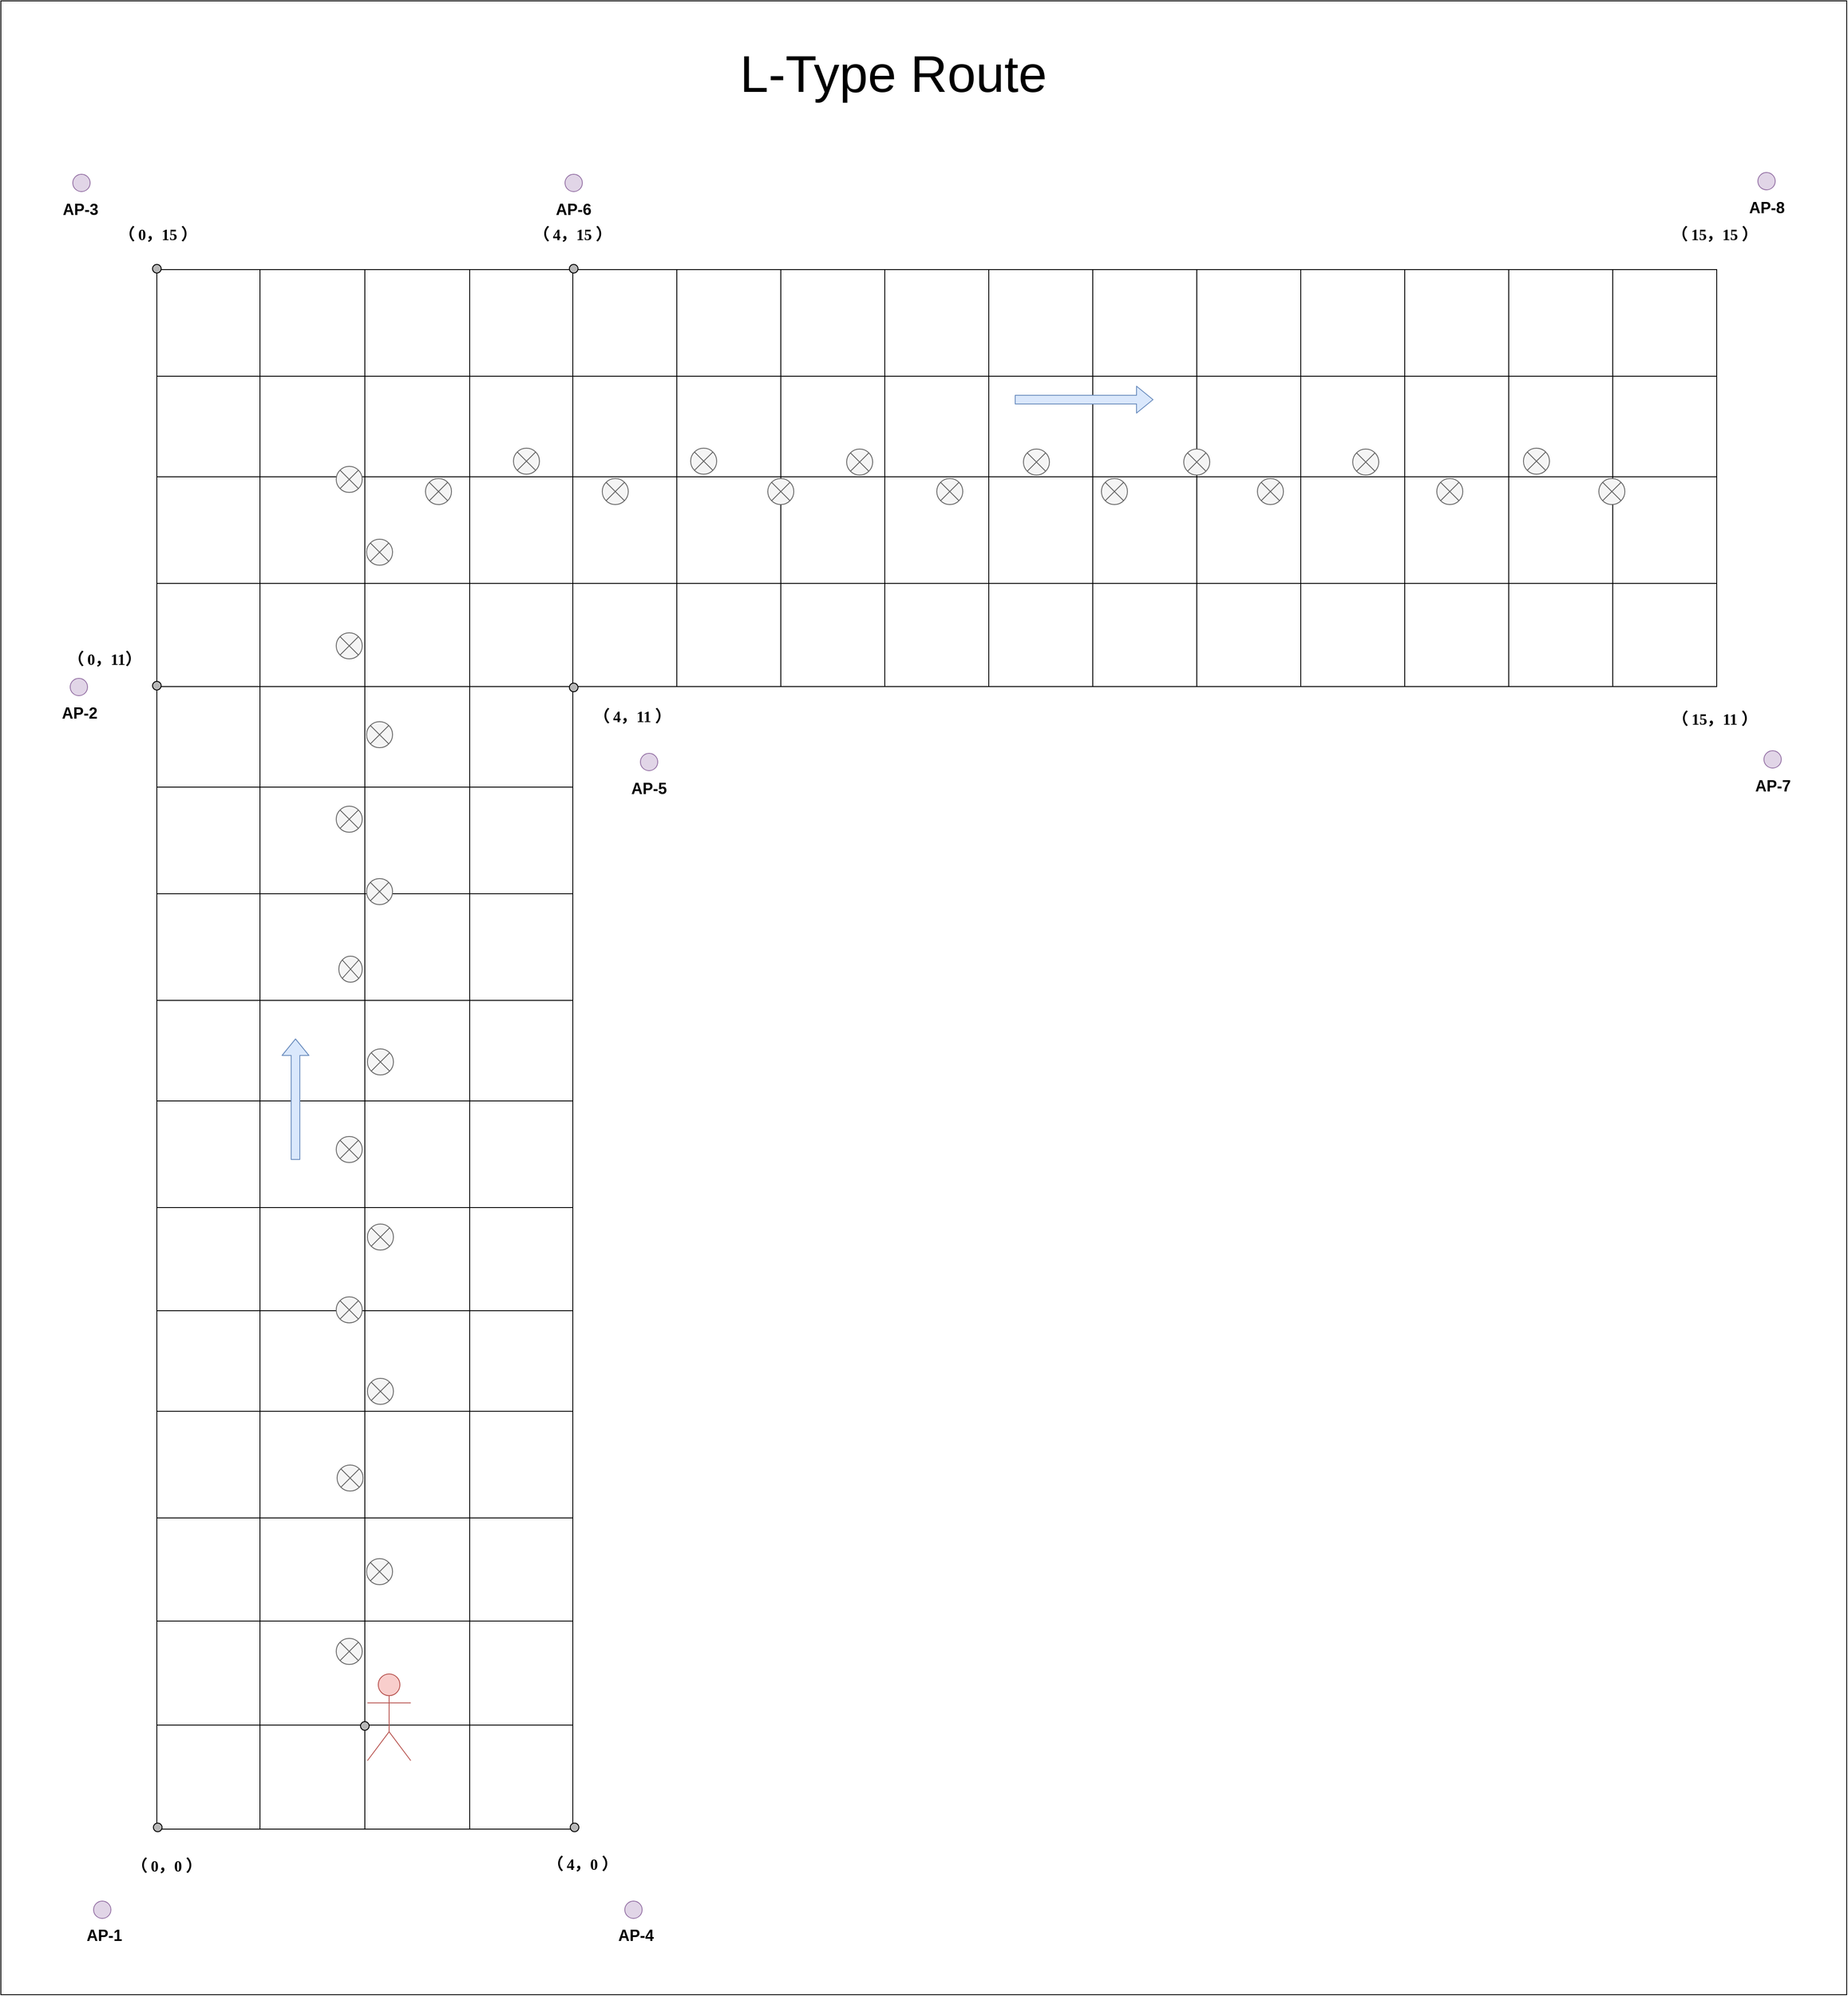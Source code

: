 <mxfile version="13.4.6" type="device"><diagram id="Hp_GtY8qvsEYlg08Lia1" name="第 1 页"><mxGraphModel dx="1102" dy="1835" grid="1" gridSize="10" guides="1" tooltips="1" connect="1" arrows="1" fold="1" page="1" pageScale="1" pageWidth="827" pageHeight="1169" math="0" shadow="0"><root><mxCell id="0"/><mxCell id="1" parent="0"/><mxCell id="eKA-dKnmOQrZxxmco6lQ-395" value="" style="rounded=0;whiteSpace=wrap;html=1;" parent="1" vertex="1"><mxGeometry x="700" y="-470" width="2130" height="2300" as="geometry"/></mxCell><mxCell id="eKA-dKnmOQrZxxmco6lQ-43" value="" style="ellipse;whiteSpace=wrap;html=1;aspect=fixed;fillColor=#e1d5e7;strokeColor=#9673a6;" parent="1" vertex="1"><mxGeometry x="780" y="311.5" width="20" height="20" as="geometry"/></mxCell><mxCell id="eKA-dKnmOQrZxxmco6lQ-44" value="" style="ellipse;whiteSpace=wrap;html=1;aspect=fixed;fillColor=#e1d5e7;strokeColor=#9673a6;" parent="1" vertex="1"><mxGeometry x="1420" y="1722" width="20" height="20" as="geometry"/></mxCell><mxCell id="eKA-dKnmOQrZxxmco6lQ-45" value="" style="ellipse;whiteSpace=wrap;html=1;aspect=fixed;fillColor=#e1d5e7;strokeColor=#9673a6;" parent="1" vertex="1"><mxGeometry x="807" y="1722" width="20" height="20" as="geometry"/></mxCell><mxCell id="eKA-dKnmOQrZxxmco6lQ-46" value="&lt;font style=&quot;font-size: 18px&quot;&gt;&lt;b&gt;AP-1&lt;/b&gt;&lt;/font&gt;" style="text;html=1;strokeColor=none;fillColor=none;align=center;verticalAlign=middle;whiteSpace=wrap;rounded=0;" parent="1" vertex="1"><mxGeometry x="783" y="1752" width="73" height="20" as="geometry"/></mxCell><mxCell id="eKA-dKnmOQrZxxmco6lQ-47" value="&lt;font style=&quot;font-size: 18px&quot;&gt;&lt;b&gt;AP-4&lt;/b&gt;&lt;/font&gt;" style="text;html=1;strokeColor=none;fillColor=none;align=center;verticalAlign=middle;whiteSpace=wrap;rounded=0;" parent="1" vertex="1"><mxGeometry x="1403" y="1752" width="60" height="20" as="geometry"/></mxCell><mxCell id="eKA-dKnmOQrZxxmco6lQ-48" value="&lt;font style=&quot;font-size: 18px&quot;&gt;&lt;b&gt;AP-2&lt;/b&gt;&lt;/font&gt;" style="text;html=1;strokeColor=none;fillColor=none;align=center;verticalAlign=middle;whiteSpace=wrap;rounded=0;" parent="1" vertex="1"><mxGeometry x="766" y="341.5" width="50" height="20" as="geometry"/></mxCell><mxCell id="eKA-dKnmOQrZxxmco6lQ-89" value="&lt;span style=&quot;font-size: 18px&quot;&gt;&lt;b&gt;（ 0，15 ）&lt;/b&gt;&lt;/span&gt;" style="text;html=1;strokeColor=none;fillColor=none;align=center;verticalAlign=middle;whiteSpace=wrap;rounded=0;fontFamily=Comic Sans MS;" parent="1" vertex="1"><mxGeometry x="827" y="-210" width="108" height="20" as="geometry"/></mxCell><mxCell id="eKA-dKnmOQrZxxmco6lQ-91" value="&lt;span style=&quot;font-size: 18px&quot;&gt;&lt;b&gt;（ 0，0 ）&lt;/b&gt;&lt;/span&gt;" style="text;html=1;strokeColor=none;fillColor=none;align=center;verticalAlign=middle;whiteSpace=wrap;rounded=0;fontFamily=Comic Sans MS;" parent="1" vertex="1"><mxGeometry x="837" y="1672" width="108" height="20" as="geometry"/></mxCell><mxCell id="eKA-dKnmOQrZxxmco6lQ-92" value="&lt;span style=&quot;font-size: 18px&quot;&gt;&lt;b&gt;（ 4，0 ）&lt;/b&gt;&lt;/span&gt;" style="text;html=1;strokeColor=none;fillColor=none;align=center;verticalAlign=middle;whiteSpace=wrap;rounded=0;fontFamily=Comic Sans MS;" parent="1" vertex="1"><mxGeometry x="1317" y="1670" width="108" height="20" as="geometry"/></mxCell><mxCell id="eKA-dKnmOQrZxxmco6lQ-93" value="&lt;font style=&quot;font-size: 59px&quot;&gt;L-Type Route&lt;/font&gt;" style="text;html=1;strokeColor=none;fillColor=none;align=center;verticalAlign=middle;whiteSpace=wrap;rounded=0;" parent="1" vertex="1"><mxGeometry x="1450" y="-450" width="560" height="130" as="geometry"/></mxCell><mxCell id="eKA-dKnmOQrZxxmco6lQ-135" value="" style="shape=table;html=1;whiteSpace=wrap;startSize=0;container=1;collapsible=0;childLayout=tableLayout;" parent="1" vertex="1"><mxGeometry x="880" y="-160" width="480" height="1799" as="geometry"/></mxCell><mxCell id="eKA-dKnmOQrZxxmco6lQ-136" value="" style="shape=partialRectangle;html=1;whiteSpace=wrap;collapsible=0;dropTarget=0;pointerEvents=0;fillColor=none;top=0;left=0;bottom=0;right=0;points=[[0,0.5],[1,0.5]];portConstraint=eastwest;" parent="eKA-dKnmOQrZxxmco6lQ-135" vertex="1"><mxGeometry width="480" height="123" as="geometry"/></mxCell><mxCell id="eKA-dKnmOQrZxxmco6lQ-137" value="" style="shape=partialRectangle;html=1;whiteSpace=wrap;connectable=0;overflow=hidden;fillColor=none;top=0;left=0;bottom=0;right=0;" parent="eKA-dKnmOQrZxxmco6lQ-136" vertex="1"><mxGeometry width="119" height="123" as="geometry"/></mxCell><mxCell id="eKA-dKnmOQrZxxmco6lQ-138" value="" style="shape=partialRectangle;html=1;whiteSpace=wrap;connectable=0;overflow=hidden;fillColor=none;top=0;left=0;bottom=0;right=0;" parent="eKA-dKnmOQrZxxmco6lQ-136" vertex="1"><mxGeometry x="119" width="121" height="123" as="geometry"/></mxCell><mxCell id="eKA-dKnmOQrZxxmco6lQ-139" value="" style="shape=partialRectangle;html=1;whiteSpace=wrap;connectable=0;overflow=hidden;fillColor=none;top=0;left=0;bottom=0;right=0;" parent="eKA-dKnmOQrZxxmco6lQ-136" vertex="1"><mxGeometry x="240" width="121" height="123" as="geometry"/></mxCell><mxCell id="eKA-dKnmOQrZxxmco6lQ-140" value="" style="shape=partialRectangle;html=1;whiteSpace=wrap;connectable=0;overflow=hidden;fillColor=none;top=0;left=0;bottom=0;right=0;" parent="eKA-dKnmOQrZxxmco6lQ-136" vertex="1"><mxGeometry x="361" width="119" height="123" as="geometry"/></mxCell><mxCell id="eKA-dKnmOQrZxxmco6lQ-141" value="" style="shape=partialRectangle;html=1;whiteSpace=wrap;collapsible=0;dropTarget=0;pointerEvents=0;fillColor=none;top=0;left=0;bottom=0;right=0;points=[[0,0.5],[1,0.5]];portConstraint=eastwest;" parent="eKA-dKnmOQrZxxmco6lQ-135" vertex="1"><mxGeometry y="123" width="480" height="116" as="geometry"/></mxCell><mxCell id="eKA-dKnmOQrZxxmco6lQ-142" value="" style="shape=partialRectangle;html=1;whiteSpace=wrap;connectable=0;overflow=hidden;fillColor=none;top=0;left=0;bottom=0;right=0;" parent="eKA-dKnmOQrZxxmco6lQ-141" vertex="1"><mxGeometry width="119" height="116" as="geometry"/></mxCell><mxCell id="eKA-dKnmOQrZxxmco6lQ-143" value="" style="shape=partialRectangle;html=1;whiteSpace=wrap;connectable=0;overflow=hidden;fillColor=none;top=0;left=0;bottom=0;right=0;" parent="eKA-dKnmOQrZxxmco6lQ-141" vertex="1"><mxGeometry x="119" width="121" height="116" as="geometry"/></mxCell><mxCell id="eKA-dKnmOQrZxxmco6lQ-144" value="" style="shape=partialRectangle;html=1;whiteSpace=wrap;connectable=0;overflow=hidden;fillColor=none;top=0;left=0;bottom=0;right=0;" parent="eKA-dKnmOQrZxxmco6lQ-141" vertex="1"><mxGeometry x="240" width="121" height="116" as="geometry"/></mxCell><mxCell id="eKA-dKnmOQrZxxmco6lQ-145" value="" style="shape=partialRectangle;html=1;whiteSpace=wrap;connectable=0;overflow=hidden;fillColor=none;top=0;left=0;bottom=0;right=0;" parent="eKA-dKnmOQrZxxmco6lQ-141" vertex="1"><mxGeometry x="361" width="119" height="116" as="geometry"/></mxCell><mxCell id="eKA-dKnmOQrZxxmco6lQ-146" value="" style="shape=partialRectangle;html=1;whiteSpace=wrap;collapsible=0;dropTarget=0;pointerEvents=0;fillColor=none;top=0;left=0;bottom=0;right=0;points=[[0,0.5],[1,0.5]];portConstraint=eastwest;" parent="eKA-dKnmOQrZxxmco6lQ-135" vertex="1"><mxGeometry y="239" width="480" height="123" as="geometry"/></mxCell><mxCell id="eKA-dKnmOQrZxxmco6lQ-147" value="" style="shape=partialRectangle;html=1;whiteSpace=wrap;connectable=0;overflow=hidden;fillColor=none;top=0;left=0;bottom=0;right=0;" parent="eKA-dKnmOQrZxxmco6lQ-146" vertex="1"><mxGeometry width="119" height="123" as="geometry"/></mxCell><mxCell id="eKA-dKnmOQrZxxmco6lQ-148" value="" style="shape=partialRectangle;html=1;whiteSpace=wrap;connectable=0;overflow=hidden;fillColor=none;top=0;left=0;bottom=0;right=0;" parent="eKA-dKnmOQrZxxmco6lQ-146" vertex="1"><mxGeometry x="119" width="121" height="123" as="geometry"/></mxCell><mxCell id="eKA-dKnmOQrZxxmco6lQ-149" value="" style="shape=partialRectangle;html=1;whiteSpace=wrap;connectable=0;overflow=hidden;fillColor=none;top=0;left=0;bottom=0;right=0;" parent="eKA-dKnmOQrZxxmco6lQ-146" vertex="1"><mxGeometry x="240" width="121" height="123" as="geometry"/></mxCell><mxCell id="eKA-dKnmOQrZxxmco6lQ-150" value="" style="shape=partialRectangle;html=1;whiteSpace=wrap;connectable=0;overflow=hidden;fillColor=none;top=0;left=0;bottom=0;right=0;" parent="eKA-dKnmOQrZxxmco6lQ-146" vertex="1"><mxGeometry x="361" width="119" height="123" as="geometry"/></mxCell><mxCell id="eKA-dKnmOQrZxxmco6lQ-151" value="" style="shape=partialRectangle;html=1;whiteSpace=wrap;collapsible=0;dropTarget=0;pointerEvents=0;fillColor=none;top=0;left=0;bottom=0;right=0;points=[[0,0.5],[1,0.5]];portConstraint=eastwest;" parent="eKA-dKnmOQrZxxmco6lQ-135" vertex="1"><mxGeometry y="362" width="480" height="119" as="geometry"/></mxCell><mxCell id="eKA-dKnmOQrZxxmco6lQ-152" value="" style="shape=partialRectangle;html=1;whiteSpace=wrap;connectable=0;overflow=hidden;fillColor=none;top=0;left=0;bottom=0;right=0;" parent="eKA-dKnmOQrZxxmco6lQ-151" vertex="1"><mxGeometry width="119" height="119" as="geometry"/></mxCell><mxCell id="eKA-dKnmOQrZxxmco6lQ-153" value="" style="shape=partialRectangle;html=1;whiteSpace=wrap;connectable=0;overflow=hidden;fillColor=none;top=0;left=0;bottom=0;right=0;" parent="eKA-dKnmOQrZxxmco6lQ-151" vertex="1"><mxGeometry x="119" width="121" height="119" as="geometry"/></mxCell><mxCell id="eKA-dKnmOQrZxxmco6lQ-154" value="" style="shape=partialRectangle;html=1;whiteSpace=wrap;connectable=0;overflow=hidden;fillColor=none;top=0;left=0;bottom=0;right=0;" parent="eKA-dKnmOQrZxxmco6lQ-151" vertex="1"><mxGeometry x="240" width="121" height="119" as="geometry"/></mxCell><mxCell id="eKA-dKnmOQrZxxmco6lQ-155" value="" style="shape=partialRectangle;html=1;whiteSpace=wrap;connectable=0;overflow=hidden;fillColor=none;top=0;left=0;bottom=0;right=0;" parent="eKA-dKnmOQrZxxmco6lQ-151" vertex="1"><mxGeometry x="361" width="119" height="119" as="geometry"/></mxCell><mxCell id="eKA-dKnmOQrZxxmco6lQ-156" value="" style="shape=partialRectangle;html=1;whiteSpace=wrap;collapsible=0;dropTarget=0;pointerEvents=0;fillColor=none;top=0;left=0;bottom=0;right=0;points=[[0,0.5],[1,0.5]];portConstraint=eastwest;" parent="eKA-dKnmOQrZxxmco6lQ-135" vertex="1"><mxGeometry y="481" width="480" height="116" as="geometry"/></mxCell><mxCell id="eKA-dKnmOQrZxxmco6lQ-157" value="" style="shape=partialRectangle;html=1;whiteSpace=wrap;connectable=0;overflow=hidden;fillColor=none;top=0;left=0;bottom=0;right=0;" parent="eKA-dKnmOQrZxxmco6lQ-156" vertex="1"><mxGeometry width="119" height="116" as="geometry"/></mxCell><mxCell id="eKA-dKnmOQrZxxmco6lQ-158" value="" style="shape=partialRectangle;html=1;whiteSpace=wrap;connectable=0;overflow=hidden;fillColor=none;top=0;left=0;bottom=0;right=0;" parent="eKA-dKnmOQrZxxmco6lQ-156" vertex="1"><mxGeometry x="119" width="121" height="116" as="geometry"/></mxCell><mxCell id="eKA-dKnmOQrZxxmco6lQ-159" value="" style="shape=partialRectangle;html=1;whiteSpace=wrap;connectable=0;overflow=hidden;fillColor=none;top=0;left=0;bottom=0;right=0;" parent="eKA-dKnmOQrZxxmco6lQ-156" vertex="1"><mxGeometry x="240" width="121" height="116" as="geometry"/></mxCell><mxCell id="eKA-dKnmOQrZxxmco6lQ-160" value="" style="shape=partialRectangle;html=1;whiteSpace=wrap;connectable=0;overflow=hidden;fillColor=none;top=0;left=0;bottom=0;right=0;" parent="eKA-dKnmOQrZxxmco6lQ-156" vertex="1"><mxGeometry x="361" width="119" height="116" as="geometry"/></mxCell><mxCell id="eKA-dKnmOQrZxxmco6lQ-161" value="" style="shape=partialRectangle;html=1;whiteSpace=wrap;collapsible=0;dropTarget=0;pointerEvents=0;fillColor=none;top=0;left=0;bottom=0;right=0;points=[[0,0.5],[1,0.5]];portConstraint=eastwest;" parent="eKA-dKnmOQrZxxmco6lQ-135" vertex="1"><mxGeometry y="597" width="480" height="123" as="geometry"/></mxCell><mxCell id="eKA-dKnmOQrZxxmco6lQ-162" value="" style="shape=partialRectangle;html=1;whiteSpace=wrap;connectable=0;overflow=hidden;fillColor=none;top=0;left=0;bottom=0;right=0;" parent="eKA-dKnmOQrZxxmco6lQ-161" vertex="1"><mxGeometry width="119" height="123" as="geometry"/></mxCell><mxCell id="eKA-dKnmOQrZxxmco6lQ-163" value="" style="shape=partialRectangle;html=1;whiteSpace=wrap;connectable=0;overflow=hidden;fillColor=none;top=0;left=0;bottom=0;right=0;" parent="eKA-dKnmOQrZxxmco6lQ-161" vertex="1"><mxGeometry x="119" width="121" height="123" as="geometry"/></mxCell><mxCell id="eKA-dKnmOQrZxxmco6lQ-164" value="" style="shape=partialRectangle;html=1;whiteSpace=wrap;connectable=0;overflow=hidden;fillColor=none;top=0;left=0;bottom=0;right=0;" parent="eKA-dKnmOQrZxxmco6lQ-161" vertex="1"><mxGeometry x="240" width="121" height="123" as="geometry"/></mxCell><mxCell id="eKA-dKnmOQrZxxmco6lQ-165" value="" style="shape=partialRectangle;html=1;whiteSpace=wrap;connectable=0;overflow=hidden;fillColor=none;top=0;left=0;bottom=0;right=0;" parent="eKA-dKnmOQrZxxmco6lQ-161" vertex="1"><mxGeometry x="361" width="119" height="123" as="geometry"/></mxCell><mxCell id="eKA-dKnmOQrZxxmco6lQ-166" value="" style="shape=partialRectangle;html=1;whiteSpace=wrap;collapsible=0;dropTarget=0;pointerEvents=0;fillColor=none;top=0;left=0;bottom=0;right=0;points=[[0,0.5],[1,0.5]];portConstraint=eastwest;" parent="eKA-dKnmOQrZxxmco6lQ-135" vertex="1"><mxGeometry y="720" width="480" height="123" as="geometry"/></mxCell><mxCell id="eKA-dKnmOQrZxxmco6lQ-167" value="" style="shape=partialRectangle;html=1;whiteSpace=wrap;connectable=0;overflow=hidden;fillColor=none;top=0;left=0;bottom=0;right=0;" parent="eKA-dKnmOQrZxxmco6lQ-166" vertex="1"><mxGeometry width="119" height="123" as="geometry"/></mxCell><mxCell id="eKA-dKnmOQrZxxmco6lQ-168" value="" style="shape=partialRectangle;html=1;whiteSpace=wrap;connectable=0;overflow=hidden;fillColor=none;top=0;left=0;bottom=0;right=0;" parent="eKA-dKnmOQrZxxmco6lQ-166" vertex="1"><mxGeometry x="119" width="121" height="123" as="geometry"/></mxCell><mxCell id="eKA-dKnmOQrZxxmco6lQ-169" value="" style="shape=partialRectangle;html=1;whiteSpace=wrap;connectable=0;overflow=hidden;fillColor=none;top=0;left=0;bottom=0;right=0;" parent="eKA-dKnmOQrZxxmco6lQ-166" vertex="1"><mxGeometry x="240" width="121" height="123" as="geometry"/></mxCell><mxCell id="eKA-dKnmOQrZxxmco6lQ-170" value="" style="shape=partialRectangle;html=1;whiteSpace=wrap;connectable=0;overflow=hidden;fillColor=none;top=0;left=0;bottom=0;right=0;" parent="eKA-dKnmOQrZxxmco6lQ-166" vertex="1"><mxGeometry x="361" width="119" height="123" as="geometry"/></mxCell><mxCell id="eKA-dKnmOQrZxxmco6lQ-171" value="" style="shape=partialRectangle;html=1;whiteSpace=wrap;collapsible=0;dropTarget=0;pointerEvents=0;fillColor=none;top=0;left=0;bottom=0;right=0;points=[[0,0.5],[1,0.5]];portConstraint=eastwest;" parent="eKA-dKnmOQrZxxmco6lQ-135" vertex="1"><mxGeometry y="843" width="480" height="116" as="geometry"/></mxCell><mxCell id="eKA-dKnmOQrZxxmco6lQ-172" value="" style="shape=partialRectangle;html=1;whiteSpace=wrap;connectable=0;overflow=hidden;fillColor=none;top=0;left=0;bottom=0;right=0;" parent="eKA-dKnmOQrZxxmco6lQ-171" vertex="1"><mxGeometry width="119" height="116" as="geometry"/></mxCell><mxCell id="eKA-dKnmOQrZxxmco6lQ-173" value="" style="shape=partialRectangle;html=1;whiteSpace=wrap;connectable=0;overflow=hidden;fillColor=none;top=0;left=0;bottom=0;right=0;" parent="eKA-dKnmOQrZxxmco6lQ-171" vertex="1"><mxGeometry x="119" width="121" height="116" as="geometry"/></mxCell><mxCell id="eKA-dKnmOQrZxxmco6lQ-174" value="" style="shape=partialRectangle;html=1;whiteSpace=wrap;connectable=0;overflow=hidden;fillColor=none;top=0;left=0;bottom=0;right=0;" parent="eKA-dKnmOQrZxxmco6lQ-171" vertex="1"><mxGeometry x="240" width="121" height="116" as="geometry"/></mxCell><mxCell id="eKA-dKnmOQrZxxmco6lQ-175" value="" style="shape=partialRectangle;html=1;whiteSpace=wrap;connectable=0;overflow=hidden;fillColor=none;top=0;left=0;bottom=0;right=0;" parent="eKA-dKnmOQrZxxmco6lQ-171" vertex="1"><mxGeometry x="361" width="119" height="116" as="geometry"/></mxCell><mxCell id="eKA-dKnmOQrZxxmco6lQ-176" value="" style="shape=partialRectangle;html=1;whiteSpace=wrap;collapsible=0;dropTarget=0;pointerEvents=0;fillColor=none;top=0;left=0;bottom=0;right=0;points=[[0,0.5],[1,0.5]];portConstraint=eastwest;" parent="eKA-dKnmOQrZxxmco6lQ-135" vertex="1"><mxGeometry y="959" width="480" height="123" as="geometry"/></mxCell><mxCell id="eKA-dKnmOQrZxxmco6lQ-177" value="" style="shape=partialRectangle;html=1;whiteSpace=wrap;connectable=0;overflow=hidden;fillColor=none;top=0;left=0;bottom=0;right=0;" parent="eKA-dKnmOQrZxxmco6lQ-176" vertex="1"><mxGeometry width="119" height="123" as="geometry"/></mxCell><mxCell id="eKA-dKnmOQrZxxmco6lQ-178" value="" style="shape=partialRectangle;html=1;whiteSpace=wrap;connectable=0;overflow=hidden;fillColor=none;top=0;left=0;bottom=0;right=0;" parent="eKA-dKnmOQrZxxmco6lQ-176" vertex="1"><mxGeometry x="119" width="121" height="123" as="geometry"/></mxCell><mxCell id="eKA-dKnmOQrZxxmco6lQ-179" value="" style="shape=partialRectangle;html=1;whiteSpace=wrap;connectable=0;overflow=hidden;fillColor=none;top=0;left=0;bottom=0;right=0;" parent="eKA-dKnmOQrZxxmco6lQ-176" vertex="1"><mxGeometry x="240" width="121" height="123" as="geometry"/></mxCell><mxCell id="eKA-dKnmOQrZxxmco6lQ-180" value="" style="shape=partialRectangle;html=1;whiteSpace=wrap;connectable=0;overflow=hidden;fillColor=none;top=0;left=0;bottom=0;right=0;" parent="eKA-dKnmOQrZxxmco6lQ-176" vertex="1"><mxGeometry x="361" width="119" height="123" as="geometry"/></mxCell><mxCell id="eKA-dKnmOQrZxxmco6lQ-181" value="" style="shape=partialRectangle;html=1;whiteSpace=wrap;collapsible=0;dropTarget=0;pointerEvents=0;fillColor=none;top=0;left=0;bottom=0;right=0;points=[[0,0.5],[1,0.5]];portConstraint=eastwest;" parent="eKA-dKnmOQrZxxmco6lQ-135" vertex="1"><mxGeometry y="1082" width="480" height="119" as="geometry"/></mxCell><mxCell id="eKA-dKnmOQrZxxmco6lQ-182" value="" style="shape=partialRectangle;html=1;whiteSpace=wrap;connectable=0;overflow=hidden;fillColor=none;top=0;left=0;bottom=0;right=0;" parent="eKA-dKnmOQrZxxmco6lQ-181" vertex="1"><mxGeometry width="119" height="119" as="geometry"/></mxCell><mxCell id="eKA-dKnmOQrZxxmco6lQ-183" value="" style="shape=partialRectangle;html=1;whiteSpace=wrap;connectable=0;overflow=hidden;fillColor=none;top=0;left=0;bottom=0;right=0;" parent="eKA-dKnmOQrZxxmco6lQ-181" vertex="1"><mxGeometry x="119" width="121" height="119" as="geometry"/></mxCell><mxCell id="eKA-dKnmOQrZxxmco6lQ-184" value="" style="shape=partialRectangle;html=1;whiteSpace=wrap;connectable=0;overflow=hidden;fillColor=none;top=0;left=0;bottom=0;right=0;" parent="eKA-dKnmOQrZxxmco6lQ-181" vertex="1"><mxGeometry x="240" width="121" height="119" as="geometry"/></mxCell><mxCell id="eKA-dKnmOQrZxxmco6lQ-185" value="" style="shape=partialRectangle;html=1;whiteSpace=wrap;connectable=0;overflow=hidden;fillColor=none;top=0;left=0;bottom=0;right=0;" parent="eKA-dKnmOQrZxxmco6lQ-181" vertex="1"><mxGeometry x="361" width="119" height="119" as="geometry"/></mxCell><mxCell id="eKA-dKnmOQrZxxmco6lQ-186" value="" style="shape=partialRectangle;html=1;whiteSpace=wrap;collapsible=0;dropTarget=0;pointerEvents=0;fillColor=none;top=0;left=0;bottom=0;right=0;points=[[0,0.5],[1,0.5]];portConstraint=eastwest;" parent="eKA-dKnmOQrZxxmco6lQ-135" vertex="1"><mxGeometry y="1201" width="480" height="116" as="geometry"/></mxCell><mxCell id="eKA-dKnmOQrZxxmco6lQ-187" value="" style="shape=partialRectangle;html=1;whiteSpace=wrap;connectable=0;overflow=hidden;fillColor=none;top=0;left=0;bottom=0;right=0;" parent="eKA-dKnmOQrZxxmco6lQ-186" vertex="1"><mxGeometry width="119" height="116" as="geometry"/></mxCell><mxCell id="eKA-dKnmOQrZxxmco6lQ-188" value="" style="shape=partialRectangle;html=1;whiteSpace=wrap;connectable=0;overflow=hidden;fillColor=none;top=0;left=0;bottom=0;right=0;" parent="eKA-dKnmOQrZxxmco6lQ-186" vertex="1"><mxGeometry x="119" width="121" height="116" as="geometry"/></mxCell><mxCell id="eKA-dKnmOQrZxxmco6lQ-189" value="" style="shape=partialRectangle;html=1;whiteSpace=wrap;connectable=0;overflow=hidden;fillColor=none;top=0;left=0;bottom=0;right=0;" parent="eKA-dKnmOQrZxxmco6lQ-186" vertex="1"><mxGeometry x="240" width="121" height="116" as="geometry"/></mxCell><mxCell id="eKA-dKnmOQrZxxmco6lQ-190" value="" style="shape=partialRectangle;html=1;whiteSpace=wrap;connectable=0;overflow=hidden;fillColor=none;top=0;left=0;bottom=0;right=0;" parent="eKA-dKnmOQrZxxmco6lQ-186" vertex="1"><mxGeometry x="361" width="119" height="116" as="geometry"/></mxCell><mxCell id="eKA-dKnmOQrZxxmco6lQ-191" value="" style="shape=partialRectangle;html=1;whiteSpace=wrap;collapsible=0;dropTarget=0;pointerEvents=0;fillColor=none;top=0;left=0;bottom=0;right=0;points=[[0,0.5],[1,0.5]];portConstraint=eastwest;" parent="eKA-dKnmOQrZxxmco6lQ-135" vertex="1"><mxGeometry y="1317" width="480" height="123" as="geometry"/></mxCell><mxCell id="eKA-dKnmOQrZxxmco6lQ-192" value="" style="shape=partialRectangle;html=1;whiteSpace=wrap;connectable=0;overflow=hidden;fillColor=none;top=0;left=0;bottom=0;right=0;" parent="eKA-dKnmOQrZxxmco6lQ-191" vertex="1"><mxGeometry width="119" height="123" as="geometry"/></mxCell><mxCell id="eKA-dKnmOQrZxxmco6lQ-193" value="" style="shape=partialRectangle;html=1;whiteSpace=wrap;connectable=0;overflow=hidden;fillColor=none;top=0;left=0;bottom=0;right=0;" parent="eKA-dKnmOQrZxxmco6lQ-191" vertex="1"><mxGeometry x="119" width="121" height="123" as="geometry"/></mxCell><mxCell id="eKA-dKnmOQrZxxmco6lQ-194" value="" style="shape=partialRectangle;html=1;whiteSpace=wrap;connectable=0;overflow=hidden;fillColor=none;top=0;left=0;bottom=0;right=0;" parent="eKA-dKnmOQrZxxmco6lQ-191" vertex="1"><mxGeometry x="240" width="121" height="123" as="geometry"/></mxCell><mxCell id="eKA-dKnmOQrZxxmco6lQ-195" value="" style="shape=partialRectangle;html=1;whiteSpace=wrap;connectable=0;overflow=hidden;fillColor=none;top=0;left=0;bottom=0;right=0;" parent="eKA-dKnmOQrZxxmco6lQ-191" vertex="1"><mxGeometry x="361" width="119" height="123" as="geometry"/></mxCell><mxCell id="eKA-dKnmOQrZxxmco6lQ-273" value="" style="shape=partialRectangle;html=1;whiteSpace=wrap;collapsible=0;dropTarget=0;pointerEvents=0;fillColor=none;top=0;left=0;bottom=0;right=0;points=[[0,0.5],[1,0.5]];portConstraint=eastwest;" parent="eKA-dKnmOQrZxxmco6lQ-135" vertex="1"><mxGeometry y="1440" width="480" height="119" as="geometry"/></mxCell><mxCell id="eKA-dKnmOQrZxxmco6lQ-274" value="" style="shape=partialRectangle;html=1;whiteSpace=wrap;connectable=0;overflow=hidden;fillColor=none;top=0;left=0;bottom=0;right=0;" parent="eKA-dKnmOQrZxxmco6lQ-273" vertex="1"><mxGeometry width="119" height="119" as="geometry"/></mxCell><mxCell id="eKA-dKnmOQrZxxmco6lQ-275" value="" style="shape=partialRectangle;html=1;whiteSpace=wrap;connectable=0;overflow=hidden;fillColor=none;top=0;left=0;bottom=0;right=0;" parent="eKA-dKnmOQrZxxmco6lQ-273" vertex="1"><mxGeometry x="119" width="121" height="119" as="geometry"/></mxCell><mxCell id="eKA-dKnmOQrZxxmco6lQ-276" value="" style="shape=partialRectangle;html=1;whiteSpace=wrap;connectable=0;overflow=hidden;fillColor=none;top=0;left=0;bottom=0;right=0;" parent="eKA-dKnmOQrZxxmco6lQ-273" vertex="1"><mxGeometry x="240" width="121" height="119" as="geometry"/></mxCell><mxCell id="eKA-dKnmOQrZxxmco6lQ-277" value="" style="shape=partialRectangle;html=1;whiteSpace=wrap;connectable=0;overflow=hidden;fillColor=none;top=0;left=0;bottom=0;right=0;" parent="eKA-dKnmOQrZxxmco6lQ-273" vertex="1"><mxGeometry x="361" width="119" height="119" as="geometry"/></mxCell><mxCell id="eKA-dKnmOQrZxxmco6lQ-278" value="" style="shape=partialRectangle;html=1;whiteSpace=wrap;collapsible=0;dropTarget=0;pointerEvents=0;fillColor=none;top=0;left=0;bottom=0;right=0;points=[[0,0.5],[1,0.5]];portConstraint=eastwest;" parent="eKA-dKnmOQrZxxmco6lQ-135" vertex="1"><mxGeometry y="1559" width="480" height="120" as="geometry"/></mxCell><mxCell id="eKA-dKnmOQrZxxmco6lQ-279" value="" style="shape=partialRectangle;html=1;whiteSpace=wrap;connectable=0;overflow=hidden;fillColor=none;top=0;left=0;bottom=0;right=0;" parent="eKA-dKnmOQrZxxmco6lQ-278" vertex="1"><mxGeometry width="119" height="120" as="geometry"/></mxCell><mxCell id="eKA-dKnmOQrZxxmco6lQ-280" value="" style="shape=partialRectangle;html=1;whiteSpace=wrap;connectable=0;overflow=hidden;fillColor=none;top=0;left=0;bottom=0;right=0;" parent="eKA-dKnmOQrZxxmco6lQ-278" vertex="1"><mxGeometry x="119" width="121" height="120" as="geometry"/></mxCell><mxCell id="eKA-dKnmOQrZxxmco6lQ-281" value="" style="shape=partialRectangle;html=1;whiteSpace=wrap;connectable=0;overflow=hidden;fillColor=none;top=0;left=0;bottom=0;right=0;" parent="eKA-dKnmOQrZxxmco6lQ-278" vertex="1"><mxGeometry x="240" width="121" height="120" as="geometry"/></mxCell><mxCell id="eKA-dKnmOQrZxxmco6lQ-282" value="" style="shape=partialRectangle;html=1;whiteSpace=wrap;connectable=0;overflow=hidden;fillColor=none;top=0;left=0;bottom=0;right=0;" parent="eKA-dKnmOQrZxxmco6lQ-278" vertex="1"><mxGeometry x="361" width="119" height="120" as="geometry"/></mxCell><mxCell id="eKA-dKnmOQrZxxmco6lQ-319" value="" style="shape=partialRectangle;html=1;whiteSpace=wrap;collapsible=0;dropTarget=0;pointerEvents=0;fillColor=none;top=0;left=0;bottom=0;right=0;points=[[0,0.5],[1,0.5]];portConstraint=eastwest;" parent="eKA-dKnmOQrZxxmco6lQ-135" vertex="1"><mxGeometry y="1679" width="480" height="120" as="geometry"/></mxCell><mxCell id="eKA-dKnmOQrZxxmco6lQ-320" value="" style="shape=partialRectangle;html=1;whiteSpace=wrap;connectable=0;overflow=hidden;fillColor=none;top=0;left=0;bottom=0;right=0;" parent="eKA-dKnmOQrZxxmco6lQ-319" vertex="1"><mxGeometry width="119" height="120" as="geometry"/></mxCell><mxCell id="eKA-dKnmOQrZxxmco6lQ-321" value="" style="shape=partialRectangle;html=1;whiteSpace=wrap;connectable=0;overflow=hidden;fillColor=none;top=0;left=0;bottom=0;right=0;" parent="eKA-dKnmOQrZxxmco6lQ-319" vertex="1"><mxGeometry x="119" width="121" height="120" as="geometry"/></mxCell><mxCell id="eKA-dKnmOQrZxxmco6lQ-322" value="" style="shape=partialRectangle;html=1;whiteSpace=wrap;connectable=0;overflow=hidden;fillColor=none;top=0;left=0;bottom=0;right=0;" parent="eKA-dKnmOQrZxxmco6lQ-319" vertex="1"><mxGeometry x="240" width="121" height="120" as="geometry"/></mxCell><mxCell id="eKA-dKnmOQrZxxmco6lQ-323" value="" style="shape=partialRectangle;html=1;whiteSpace=wrap;connectable=0;overflow=hidden;fillColor=none;top=0;left=0;bottom=0;right=0;" parent="eKA-dKnmOQrZxxmco6lQ-319" vertex="1"><mxGeometry x="361" width="119" height="120" as="geometry"/></mxCell><mxCell id="eKA-dKnmOQrZxxmco6lQ-199" value="" style="ellipse;whiteSpace=wrap;html=1;aspect=fixed;strokeColor=#000000;gradientColor=none;fillColor=#B8B8B8;" parent="1" vertex="1"><mxGeometry x="875" y="-166" width="10" height="10" as="geometry"/></mxCell><mxCell id="eKA-dKnmOQrZxxmco6lQ-202" value="" style="shape=table;html=1;whiteSpace=wrap;startSize=0;container=1;collapsible=0;childLayout=tableLayout;" parent="1" vertex="1"><mxGeometry x="1360" y="-160" width="1200" height="481" as="geometry"/></mxCell><mxCell id="eKA-dKnmOQrZxxmco6lQ-203" value="" style="shape=partialRectangle;html=1;whiteSpace=wrap;collapsible=0;dropTarget=0;pointerEvents=0;fillColor=none;top=0;left=0;bottom=0;right=0;points=[[0,0.5],[1,0.5]];portConstraint=eastwest;" parent="eKA-dKnmOQrZxxmco6lQ-202" vertex="1"><mxGeometry width="1200" height="123" as="geometry"/></mxCell><mxCell id="eKA-dKnmOQrZxxmco6lQ-204" value="" style="shape=partialRectangle;html=1;whiteSpace=wrap;connectable=0;overflow=hidden;fillColor=none;top=0;left=0;bottom=0;right=0;" parent="eKA-dKnmOQrZxxmco6lQ-203" vertex="1"><mxGeometry width="120" height="123" as="geometry"/></mxCell><mxCell id="eKA-dKnmOQrZxxmco6lQ-205" value="" style="shape=partialRectangle;html=1;whiteSpace=wrap;connectable=0;overflow=hidden;fillColor=none;top=0;left=0;bottom=0;right=0;" parent="eKA-dKnmOQrZxxmco6lQ-203" vertex="1"><mxGeometry x="120" width="120" height="123" as="geometry"/></mxCell><mxCell id="eKA-dKnmOQrZxxmco6lQ-206" value="" style="shape=partialRectangle;html=1;whiteSpace=wrap;connectable=0;overflow=hidden;fillColor=none;top=0;left=0;bottom=0;right=0;" parent="eKA-dKnmOQrZxxmco6lQ-203" vertex="1"><mxGeometry x="240" width="120" height="123" as="geometry"/></mxCell><mxCell id="eKA-dKnmOQrZxxmco6lQ-207" value="" style="shape=partialRectangle;html=1;whiteSpace=wrap;connectable=0;overflow=hidden;fillColor=none;top=0;left=0;bottom=0;right=0;" parent="eKA-dKnmOQrZxxmco6lQ-203" vertex="1"><mxGeometry x="360" width="120" height="123" as="geometry"/></mxCell><mxCell id="eKA-dKnmOQrZxxmco6lQ-208" value="" style="shape=partialRectangle;html=1;whiteSpace=wrap;connectable=0;overflow=hidden;fillColor=none;top=0;left=0;bottom=0;right=0;" parent="eKA-dKnmOQrZxxmco6lQ-203" vertex="1"><mxGeometry x="480" width="120" height="123" as="geometry"/></mxCell><mxCell id="eKA-dKnmOQrZxxmco6lQ-209" value="" style="shape=partialRectangle;html=1;whiteSpace=wrap;connectable=0;overflow=hidden;fillColor=none;top=0;left=0;bottom=0;right=0;" parent="eKA-dKnmOQrZxxmco6lQ-203" vertex="1"><mxGeometry x="600" width="120" height="123" as="geometry"/></mxCell><mxCell id="eKA-dKnmOQrZxxmco6lQ-210" value="" style="shape=partialRectangle;html=1;whiteSpace=wrap;connectable=0;overflow=hidden;fillColor=none;top=0;left=0;bottom=0;right=0;" parent="eKA-dKnmOQrZxxmco6lQ-203" vertex="1"><mxGeometry x="720" width="120" height="123" as="geometry"/></mxCell><mxCell id="eKA-dKnmOQrZxxmco6lQ-211" value="" style="shape=partialRectangle;html=1;whiteSpace=wrap;connectable=0;overflow=hidden;fillColor=none;top=0;left=0;bottom=0;right=0;" parent="eKA-dKnmOQrZxxmco6lQ-203" vertex="1"><mxGeometry x="840" width="120" height="123" as="geometry"/></mxCell><mxCell id="eKA-dKnmOQrZxxmco6lQ-212" value="" style="shape=partialRectangle;html=1;whiteSpace=wrap;connectable=0;overflow=hidden;fillColor=none;top=0;left=0;bottom=0;right=0;" parent="eKA-dKnmOQrZxxmco6lQ-203" vertex="1"><mxGeometry x="960" width="120" height="123" as="geometry"/></mxCell><mxCell id="eKA-dKnmOQrZxxmco6lQ-213" value="" style="shape=partialRectangle;html=1;whiteSpace=wrap;connectable=0;overflow=hidden;fillColor=none;top=0;left=0;bottom=0;right=0;" parent="eKA-dKnmOQrZxxmco6lQ-203" vertex="1"><mxGeometry x="1080" width="120" height="123" as="geometry"/></mxCell><mxCell id="eKA-dKnmOQrZxxmco6lQ-214" value="" style="shape=partialRectangle;html=1;whiteSpace=wrap;collapsible=0;dropTarget=0;pointerEvents=0;fillColor=none;top=0;left=0;bottom=0;right=0;points=[[0,0.5],[1,0.5]];portConstraint=eastwest;" parent="eKA-dKnmOQrZxxmco6lQ-202" vertex="1"><mxGeometry y="123" width="1200" height="116" as="geometry"/></mxCell><mxCell id="eKA-dKnmOQrZxxmco6lQ-215" value="" style="shape=partialRectangle;html=1;whiteSpace=wrap;connectable=0;overflow=hidden;fillColor=none;top=0;left=0;bottom=0;right=0;" parent="eKA-dKnmOQrZxxmco6lQ-214" vertex="1"><mxGeometry width="120" height="116" as="geometry"/></mxCell><mxCell id="eKA-dKnmOQrZxxmco6lQ-216" value="" style="shape=partialRectangle;html=1;whiteSpace=wrap;connectable=0;overflow=hidden;fillColor=none;top=0;left=0;bottom=0;right=0;" parent="eKA-dKnmOQrZxxmco6lQ-214" vertex="1"><mxGeometry x="120" width="120" height="116" as="geometry"/></mxCell><mxCell id="eKA-dKnmOQrZxxmco6lQ-217" value="" style="shape=partialRectangle;html=1;whiteSpace=wrap;connectable=0;overflow=hidden;fillColor=none;top=0;left=0;bottom=0;right=0;" parent="eKA-dKnmOQrZxxmco6lQ-214" vertex="1"><mxGeometry x="240" width="120" height="116" as="geometry"/></mxCell><mxCell id="eKA-dKnmOQrZxxmco6lQ-218" value="" style="shape=partialRectangle;html=1;whiteSpace=wrap;connectable=0;overflow=hidden;fillColor=none;top=0;left=0;bottom=0;right=0;" parent="eKA-dKnmOQrZxxmco6lQ-214" vertex="1"><mxGeometry x="360" width="120" height="116" as="geometry"/></mxCell><mxCell id="eKA-dKnmOQrZxxmco6lQ-219" value="" style="shape=partialRectangle;html=1;whiteSpace=wrap;connectable=0;overflow=hidden;fillColor=none;top=0;left=0;bottom=0;right=0;" parent="eKA-dKnmOQrZxxmco6lQ-214" vertex="1"><mxGeometry x="480" width="120" height="116" as="geometry"/></mxCell><mxCell id="eKA-dKnmOQrZxxmco6lQ-220" value="" style="shape=partialRectangle;html=1;whiteSpace=wrap;connectable=0;overflow=hidden;fillColor=none;top=0;left=0;bottom=0;right=0;" parent="eKA-dKnmOQrZxxmco6lQ-214" vertex="1"><mxGeometry x="600" width="120" height="116" as="geometry"/></mxCell><mxCell id="eKA-dKnmOQrZxxmco6lQ-221" value="" style="shape=partialRectangle;html=1;whiteSpace=wrap;connectable=0;overflow=hidden;fillColor=none;top=0;left=0;bottom=0;right=0;" parent="eKA-dKnmOQrZxxmco6lQ-214" vertex="1"><mxGeometry x="720" width="120" height="116" as="geometry"/></mxCell><mxCell id="eKA-dKnmOQrZxxmco6lQ-222" value="" style="shape=partialRectangle;html=1;whiteSpace=wrap;connectable=0;overflow=hidden;fillColor=none;top=0;left=0;bottom=0;right=0;" parent="eKA-dKnmOQrZxxmco6lQ-214" vertex="1"><mxGeometry x="840" width="120" height="116" as="geometry"/></mxCell><mxCell id="eKA-dKnmOQrZxxmco6lQ-223" value="" style="shape=partialRectangle;html=1;whiteSpace=wrap;connectable=0;overflow=hidden;fillColor=none;top=0;left=0;bottom=0;right=0;" parent="eKA-dKnmOQrZxxmco6lQ-214" vertex="1"><mxGeometry x="960" width="120" height="116" as="geometry"/></mxCell><mxCell id="eKA-dKnmOQrZxxmco6lQ-224" value="" style="shape=partialRectangle;html=1;whiteSpace=wrap;connectable=0;overflow=hidden;fillColor=none;top=0;left=0;bottom=0;right=0;" parent="eKA-dKnmOQrZxxmco6lQ-214" vertex="1"><mxGeometry x="1080" width="120" height="116" as="geometry"/></mxCell><mxCell id="eKA-dKnmOQrZxxmco6lQ-225" value="" style="shape=partialRectangle;html=1;whiteSpace=wrap;collapsible=0;dropTarget=0;pointerEvents=0;fillColor=none;top=0;left=0;bottom=0;right=0;points=[[0,0.5],[1,0.5]];portConstraint=eastwest;" parent="eKA-dKnmOQrZxxmco6lQ-202" vertex="1"><mxGeometry y="239" width="1200" height="123" as="geometry"/></mxCell><mxCell id="eKA-dKnmOQrZxxmco6lQ-226" value="" style="shape=partialRectangle;html=1;whiteSpace=wrap;connectable=0;overflow=hidden;fillColor=none;top=0;left=0;bottom=0;right=0;" parent="eKA-dKnmOQrZxxmco6lQ-225" vertex="1"><mxGeometry width="120" height="123" as="geometry"/></mxCell><mxCell id="eKA-dKnmOQrZxxmco6lQ-227" value="" style="shape=partialRectangle;html=1;whiteSpace=wrap;connectable=0;overflow=hidden;fillColor=none;top=0;left=0;bottom=0;right=0;" parent="eKA-dKnmOQrZxxmco6lQ-225" vertex="1"><mxGeometry x="120" width="120" height="123" as="geometry"/></mxCell><mxCell id="eKA-dKnmOQrZxxmco6lQ-228" value="" style="shape=partialRectangle;html=1;whiteSpace=wrap;connectable=0;overflow=hidden;fillColor=none;top=0;left=0;bottom=0;right=0;" parent="eKA-dKnmOQrZxxmco6lQ-225" vertex="1"><mxGeometry x="240" width="120" height="123" as="geometry"/></mxCell><mxCell id="eKA-dKnmOQrZxxmco6lQ-229" value="" style="shape=partialRectangle;html=1;whiteSpace=wrap;connectable=0;overflow=hidden;fillColor=none;top=0;left=0;bottom=0;right=0;" parent="eKA-dKnmOQrZxxmco6lQ-225" vertex="1"><mxGeometry x="360" width="120" height="123" as="geometry"/></mxCell><mxCell id="eKA-dKnmOQrZxxmco6lQ-230" value="" style="shape=partialRectangle;html=1;whiteSpace=wrap;connectable=0;overflow=hidden;fillColor=none;top=0;left=0;bottom=0;right=0;" parent="eKA-dKnmOQrZxxmco6lQ-225" vertex="1"><mxGeometry x="480" width="120" height="123" as="geometry"/></mxCell><mxCell id="eKA-dKnmOQrZxxmco6lQ-231" value="" style="shape=partialRectangle;html=1;whiteSpace=wrap;connectable=0;overflow=hidden;fillColor=none;top=0;left=0;bottom=0;right=0;" parent="eKA-dKnmOQrZxxmco6lQ-225" vertex="1"><mxGeometry x="600" width="120" height="123" as="geometry"/></mxCell><mxCell id="eKA-dKnmOQrZxxmco6lQ-232" value="" style="shape=partialRectangle;html=1;whiteSpace=wrap;connectable=0;overflow=hidden;fillColor=none;top=0;left=0;bottom=0;right=0;" parent="eKA-dKnmOQrZxxmco6lQ-225" vertex="1"><mxGeometry x="720" width="120" height="123" as="geometry"/></mxCell><mxCell id="eKA-dKnmOQrZxxmco6lQ-233" value="" style="shape=partialRectangle;html=1;whiteSpace=wrap;connectable=0;overflow=hidden;fillColor=none;top=0;left=0;bottom=0;right=0;" parent="eKA-dKnmOQrZxxmco6lQ-225" vertex="1"><mxGeometry x="840" width="120" height="123" as="geometry"/></mxCell><mxCell id="eKA-dKnmOQrZxxmco6lQ-234" value="" style="shape=partialRectangle;html=1;whiteSpace=wrap;connectable=0;overflow=hidden;fillColor=none;top=0;left=0;bottom=0;right=0;" parent="eKA-dKnmOQrZxxmco6lQ-225" vertex="1"><mxGeometry x="960" width="120" height="123" as="geometry"/></mxCell><mxCell id="eKA-dKnmOQrZxxmco6lQ-235" value="" style="shape=partialRectangle;html=1;whiteSpace=wrap;connectable=0;overflow=hidden;fillColor=none;top=0;left=0;bottom=0;right=0;" parent="eKA-dKnmOQrZxxmco6lQ-225" vertex="1"><mxGeometry x="1080" width="120" height="123" as="geometry"/></mxCell><mxCell id="eKA-dKnmOQrZxxmco6lQ-236" value="" style="shape=partialRectangle;html=1;whiteSpace=wrap;collapsible=0;dropTarget=0;pointerEvents=0;fillColor=none;top=0;left=0;bottom=0;right=0;points=[[0,0.5],[1,0.5]];portConstraint=eastwest;" parent="eKA-dKnmOQrZxxmco6lQ-202" vertex="1"><mxGeometry y="362" width="1200" height="119" as="geometry"/></mxCell><mxCell id="eKA-dKnmOQrZxxmco6lQ-237" value="" style="shape=partialRectangle;html=1;whiteSpace=wrap;connectable=0;overflow=hidden;fillColor=none;top=0;left=0;bottom=0;right=0;" parent="eKA-dKnmOQrZxxmco6lQ-236" vertex="1"><mxGeometry width="120" height="119" as="geometry"/></mxCell><mxCell id="eKA-dKnmOQrZxxmco6lQ-238" value="" style="shape=partialRectangle;html=1;whiteSpace=wrap;connectable=0;overflow=hidden;fillColor=none;top=0;left=0;bottom=0;right=0;" parent="eKA-dKnmOQrZxxmco6lQ-236" vertex="1"><mxGeometry x="120" width="120" height="119" as="geometry"/></mxCell><mxCell id="eKA-dKnmOQrZxxmco6lQ-239" value="" style="shape=partialRectangle;html=1;whiteSpace=wrap;connectable=0;overflow=hidden;fillColor=none;top=0;left=0;bottom=0;right=0;" parent="eKA-dKnmOQrZxxmco6lQ-236" vertex="1"><mxGeometry x="240" width="120" height="119" as="geometry"/></mxCell><mxCell id="eKA-dKnmOQrZxxmco6lQ-240" value="" style="shape=partialRectangle;html=1;whiteSpace=wrap;connectable=0;overflow=hidden;fillColor=none;top=0;left=0;bottom=0;right=0;" parent="eKA-dKnmOQrZxxmco6lQ-236" vertex="1"><mxGeometry x="360" width="120" height="119" as="geometry"/></mxCell><mxCell id="eKA-dKnmOQrZxxmco6lQ-241" value="" style="shape=partialRectangle;html=1;whiteSpace=wrap;connectable=0;overflow=hidden;fillColor=none;top=0;left=0;bottom=0;right=0;" parent="eKA-dKnmOQrZxxmco6lQ-236" vertex="1"><mxGeometry x="480" width="120" height="119" as="geometry"/></mxCell><mxCell id="eKA-dKnmOQrZxxmco6lQ-242" value="" style="shape=partialRectangle;html=1;whiteSpace=wrap;connectable=0;overflow=hidden;fillColor=none;top=0;left=0;bottom=0;right=0;" parent="eKA-dKnmOQrZxxmco6lQ-236" vertex="1"><mxGeometry x="600" width="120" height="119" as="geometry"/></mxCell><mxCell id="eKA-dKnmOQrZxxmco6lQ-243" value="" style="shape=partialRectangle;html=1;whiteSpace=wrap;connectable=0;overflow=hidden;fillColor=none;top=0;left=0;bottom=0;right=0;" parent="eKA-dKnmOQrZxxmco6lQ-236" vertex="1"><mxGeometry x="720" width="120" height="119" as="geometry"/></mxCell><mxCell id="eKA-dKnmOQrZxxmco6lQ-244" value="" style="shape=partialRectangle;html=1;whiteSpace=wrap;connectable=0;overflow=hidden;fillColor=none;top=0;left=0;bottom=0;right=0;" parent="eKA-dKnmOQrZxxmco6lQ-236" vertex="1"><mxGeometry x="840" width="120" height="119" as="geometry"/></mxCell><mxCell id="eKA-dKnmOQrZxxmco6lQ-245" value="" style="shape=partialRectangle;html=1;whiteSpace=wrap;connectable=0;overflow=hidden;fillColor=none;top=0;left=0;bottom=0;right=0;" parent="eKA-dKnmOQrZxxmco6lQ-236" vertex="1"><mxGeometry x="960" width="120" height="119" as="geometry"/></mxCell><mxCell id="eKA-dKnmOQrZxxmco6lQ-246" value="" style="shape=partialRectangle;html=1;whiteSpace=wrap;connectable=0;overflow=hidden;fillColor=none;top=0;left=0;bottom=0;right=0;" parent="eKA-dKnmOQrZxxmco6lQ-236" vertex="1"><mxGeometry x="1080" width="120" height="119" as="geometry"/></mxCell><mxCell id="eKA-dKnmOQrZxxmco6lQ-251" value="" style="ellipse;whiteSpace=wrap;html=1;aspect=fixed;strokeColor=#000000;gradientColor=none;fillColor=#B8B8B8;" parent="1" vertex="1"><mxGeometry x="1356" y="317" width="10" height="10" as="geometry"/></mxCell><mxCell id="eKA-dKnmOQrZxxmco6lQ-252" value="" style="ellipse;whiteSpace=wrap;html=1;aspect=fixed;strokeColor=#000000;gradientColor=none;fillColor=#B8B8B8;" parent="1" vertex="1"><mxGeometry x="875" y="315" width="10" height="10" as="geometry"/></mxCell><mxCell id="eKA-dKnmOQrZxxmco6lQ-262" value="" style="ellipse;whiteSpace=wrap;html=1;aspect=fixed;strokeColor=#000000;gradientColor=none;fillColor=#B8B8B8;" parent="1" vertex="1"><mxGeometry x="1356" y="-166" width="10" height="10" as="geometry"/></mxCell><mxCell id="eKA-dKnmOQrZxxmco6lQ-287" value="&lt;span style=&quot;font-size: 18px&quot;&gt;&lt;b&gt;（ 15，15 ）&lt;/b&gt;&lt;/span&gt;" style="text;html=1;strokeColor=none;fillColor=none;align=center;verticalAlign=middle;whiteSpace=wrap;rounded=0;fontFamily=Comic Sans MS;" parent="1" vertex="1"><mxGeometry x="2610" y="-210" width="135" height="20" as="geometry"/></mxCell><mxCell id="eKA-dKnmOQrZxxmco6lQ-288" value="&lt;span style=&quot;font-size: 18px&quot;&gt;&lt;b&gt;（ 15，11 ）&lt;/b&gt;&lt;/span&gt;" style="text;html=1;strokeColor=none;fillColor=none;align=center;verticalAlign=middle;whiteSpace=wrap;rounded=0;fontFamily=Comic Sans MS;" parent="1" vertex="1"><mxGeometry x="2610" y="349" width="135" height="20" as="geometry"/></mxCell><mxCell id="eKA-dKnmOQrZxxmco6lQ-289" value="&lt;span style=&quot;font-size: 18px&quot;&gt;&lt;b&gt;（ 4，11 ）&lt;/b&gt;&lt;/span&gt;" style="text;html=1;strokeColor=none;fillColor=none;align=center;verticalAlign=middle;whiteSpace=wrap;rounded=0;fontFamily=Comic Sans MS;" parent="1" vertex="1"><mxGeometry x="1361" y="345.5" width="135" height="20" as="geometry"/></mxCell><mxCell id="eKA-dKnmOQrZxxmco6lQ-291" value="" style="ellipse;whiteSpace=wrap;html=1;aspect=fixed;fillColor=#e1d5e7;strokeColor=#9673a6;" parent="1" vertex="1"><mxGeometry x="1438" y="398" width="20" height="20" as="geometry"/></mxCell><mxCell id="eKA-dKnmOQrZxxmco6lQ-292" value="&lt;font style=&quot;font-size: 18px&quot;&gt;&lt;b&gt;AP-5&lt;/b&gt;&lt;/font&gt;" style="text;html=1;strokeColor=none;fillColor=none;align=center;verticalAlign=middle;whiteSpace=wrap;rounded=0;" parent="1" vertex="1"><mxGeometry x="1422" y="429" width="52" height="20" as="geometry"/></mxCell><mxCell id="eKA-dKnmOQrZxxmco6lQ-293" value="" style="ellipse;whiteSpace=wrap;html=1;aspect=fixed;fillColor=#e1d5e7;strokeColor=#9673a6;" parent="1" vertex="1"><mxGeometry x="783" y="-270" width="20" height="20" as="geometry"/></mxCell><mxCell id="eKA-dKnmOQrZxxmco6lQ-294" value="&lt;font style=&quot;font-size: 18px&quot;&gt;&lt;b&gt;AP-3&lt;/b&gt;&lt;/font&gt;" style="text;html=1;strokeColor=none;fillColor=none;align=center;verticalAlign=middle;whiteSpace=wrap;rounded=0;" parent="1" vertex="1"><mxGeometry x="766" y="-239" width="52" height="20" as="geometry"/></mxCell><mxCell id="eKA-dKnmOQrZxxmco6lQ-295" value="" style="ellipse;whiteSpace=wrap;html=1;aspect=fixed;fillColor=#e1d5e7;strokeColor=#9673a6;" parent="1" vertex="1"><mxGeometry x="1351" y="-270" width="20" height="20" as="geometry"/></mxCell><mxCell id="eKA-dKnmOQrZxxmco6lQ-296" value="&lt;font style=&quot;font-size: 18px&quot;&gt;&lt;b&gt;AP-6&lt;/b&gt;&lt;/font&gt;" style="text;html=1;strokeColor=none;fillColor=none;align=center;verticalAlign=middle;whiteSpace=wrap;rounded=0;" parent="1" vertex="1"><mxGeometry x="1335" y="-239" width="52" height="20" as="geometry"/></mxCell><mxCell id="eKA-dKnmOQrZxxmco6lQ-297" value="" style="ellipse;whiteSpace=wrap;html=1;aspect=fixed;fillColor=#e1d5e7;strokeColor=#9673a6;" parent="1" vertex="1"><mxGeometry x="2734.5" y="395" width="20" height="20" as="geometry"/></mxCell><mxCell id="eKA-dKnmOQrZxxmco6lQ-298" value="&lt;font style=&quot;font-size: 18px&quot;&gt;&lt;b&gt;AP-7&lt;/b&gt;&lt;/font&gt;" style="text;html=1;strokeColor=none;fillColor=none;align=center;verticalAlign=middle;whiteSpace=wrap;rounded=0;" parent="1" vertex="1"><mxGeometry x="2718.5" y="426" width="52" height="20" as="geometry"/></mxCell><mxCell id="eKA-dKnmOQrZxxmco6lQ-299" value="" style="ellipse;whiteSpace=wrap;html=1;aspect=fixed;fillColor=#e1d5e7;strokeColor=#9673a6;" parent="1" vertex="1"><mxGeometry x="2727.5" y="-272" width="20" height="20" as="geometry"/></mxCell><mxCell id="eKA-dKnmOQrZxxmco6lQ-300" value="&lt;font style=&quot;font-size: 18px&quot;&gt;&lt;b&gt;AP-8&lt;/b&gt;&lt;/font&gt;" style="text;html=1;strokeColor=none;fillColor=none;align=center;verticalAlign=middle;whiteSpace=wrap;rounded=0;" parent="1" vertex="1"><mxGeometry x="2711.5" y="-241" width="52" height="20" as="geometry"/></mxCell><mxCell id="eKA-dKnmOQrZxxmco6lQ-301" value="" style="shape=sumEllipse;perimeter=ellipsePerimeter;whiteSpace=wrap;html=1;backgroundOutline=1;strokeColor=#666666;fillColor=#f5f5f5;fontColor=#333333;" parent="1" vertex="1"><mxGeometry x="1087" y="1419" width="30" height="30" as="geometry"/></mxCell><mxCell id="eKA-dKnmOQrZxxmco6lQ-302" value="" style="shape=sumEllipse;perimeter=ellipsePerimeter;whiteSpace=wrap;html=1;backgroundOutline=1;strokeColor=#666666;fillColor=#f5f5f5;fontColor=#333333;" parent="1" vertex="1"><mxGeometry x="1122" y="1327" width="30" height="30" as="geometry"/></mxCell><mxCell id="eKA-dKnmOQrZxxmco6lQ-303" value="" style="shape=sumEllipse;perimeter=ellipsePerimeter;whiteSpace=wrap;html=1;backgroundOutline=1;strokeColor=#666666;fillColor=#f5f5f5;fontColor=#333333;" parent="1" vertex="1"><mxGeometry x="1088" y="1219" width="30" height="30" as="geometry"/></mxCell><mxCell id="eKA-dKnmOQrZxxmco6lQ-304" value="" style="shape=sumEllipse;perimeter=ellipsePerimeter;whiteSpace=wrap;html=1;backgroundOutline=1;strokeColor=#666666;fillColor=#f5f5f5;fontColor=#333333;" parent="1" vertex="1"><mxGeometry x="1123" y="1119" width="30" height="30" as="geometry"/></mxCell><mxCell id="eKA-dKnmOQrZxxmco6lQ-305" value="" style="shape=sumEllipse;perimeter=ellipsePerimeter;whiteSpace=wrap;html=1;backgroundOutline=1;strokeColor=#666666;fillColor=#f5f5f5;fontColor=#333333;" parent="1" vertex="1"><mxGeometry x="1087" y="1025" width="30" height="30" as="geometry"/></mxCell><mxCell id="eKA-dKnmOQrZxxmco6lQ-308" value="" style="shape=sumEllipse;perimeter=ellipsePerimeter;whiteSpace=wrap;html=1;backgroundOutline=1;strokeColor=#666666;fillColor=#f5f5f5;fontColor=#333333;" parent="1" vertex="1"><mxGeometry x="1123" y="941" width="30" height="30" as="geometry"/></mxCell><mxCell id="eKA-dKnmOQrZxxmco6lQ-309" value="" style="shape=sumEllipse;perimeter=ellipsePerimeter;whiteSpace=wrap;html=1;backgroundOutline=1;strokeColor=#666666;fillColor=#f5f5f5;fontColor=#333333;" parent="1" vertex="1"><mxGeometry x="1087" y="840" width="30" height="30" as="geometry"/></mxCell><mxCell id="eKA-dKnmOQrZxxmco6lQ-310" value="" style="shape=sumEllipse;perimeter=ellipsePerimeter;whiteSpace=wrap;html=1;backgroundOutline=1;strokeColor=#666666;fillColor=#f5f5f5;fontColor=#333333;" parent="1" vertex="1"><mxGeometry x="1123" y="739" width="30" height="30" as="geometry"/></mxCell><mxCell id="eKA-dKnmOQrZxxmco6lQ-311" value="" style="shape=sumEllipse;perimeter=ellipsePerimeter;whiteSpace=wrap;html=1;backgroundOutline=1;strokeColor=#666666;fillColor=#f5f5f5;fontColor=#333333;" parent="1" vertex="1"><mxGeometry x="1090" y="632" width="27" height="30" as="geometry"/></mxCell><mxCell id="eKA-dKnmOQrZxxmco6lQ-312" value="" style="shape=sumEllipse;perimeter=ellipsePerimeter;whiteSpace=wrap;html=1;backgroundOutline=1;strokeColor=#666666;fillColor=#f5f5f5;fontColor=#333333;" parent="1" vertex="1"><mxGeometry x="1122" y="542.5" width="30" height="30" as="geometry"/></mxCell><mxCell id="eKA-dKnmOQrZxxmco6lQ-313" value="" style="shape=sumEllipse;perimeter=ellipsePerimeter;whiteSpace=wrap;html=1;backgroundOutline=1;strokeColor=#666666;fillColor=#f5f5f5;fontColor=#333333;" parent="1" vertex="1"><mxGeometry x="1087" y="459" width="30" height="30" as="geometry"/></mxCell><mxCell id="eKA-dKnmOQrZxxmco6lQ-314" value="" style="shape=sumEllipse;perimeter=ellipsePerimeter;whiteSpace=wrap;html=1;backgroundOutline=1;strokeColor=#666666;fillColor=#f5f5f5;fontColor=#333333;" parent="1" vertex="1"><mxGeometry x="1122" y="361.5" width="30" height="30" as="geometry"/></mxCell><mxCell id="eKA-dKnmOQrZxxmco6lQ-315" value="" style="shape=sumEllipse;perimeter=ellipsePerimeter;whiteSpace=wrap;html=1;backgroundOutline=1;strokeColor=#666666;fillColor=#f5f5f5;fontColor=#333333;" parent="1" vertex="1"><mxGeometry x="1087" y="259" width="30" height="30" as="geometry"/></mxCell><mxCell id="eKA-dKnmOQrZxxmco6lQ-316" value="" style="shape=sumEllipse;perimeter=ellipsePerimeter;whiteSpace=wrap;html=1;backgroundOutline=1;strokeColor=#666666;fillColor=#f5f5f5;fontColor=#333333;" parent="1" vertex="1"><mxGeometry x="1122" y="151" width="30" height="30" as="geometry"/></mxCell><mxCell id="eKA-dKnmOQrZxxmco6lQ-317" value="" style="shape=sumEllipse;perimeter=ellipsePerimeter;whiteSpace=wrap;html=1;backgroundOutline=1;strokeColor=#666666;fillColor=#f5f5f5;fontColor=#333333;" parent="1" vertex="1"><mxGeometry x="1087" y="67" width="30" height="30" as="geometry"/></mxCell><mxCell id="eKA-dKnmOQrZxxmco6lQ-325" value="" style="ellipse;whiteSpace=wrap;html=1;aspect=fixed;strokeColor=#000000;gradientColor=none;fillColor=#B8B8B8;" parent="1" vertex="1"><mxGeometry x="1357" y="1632" width="10" height="10" as="geometry"/></mxCell><mxCell id="eKA-dKnmOQrZxxmco6lQ-326" value="" style="ellipse;whiteSpace=wrap;html=1;aspect=fixed;strokeColor=#000000;gradientColor=none;fillColor=#B8B8B8;" parent="1" vertex="1"><mxGeometry x="876" y="1632" width="10" height="10" as="geometry"/></mxCell><mxCell id="eKA-dKnmOQrZxxmco6lQ-327" value="" style="shape=umlActor;verticalLabelPosition=bottom;labelBackgroundColor=#ffffff;verticalAlign=top;html=1;outlineConnect=0;fillColor=#f8cecc;strokeColor=#b85450;" parent="1" vertex="1"><mxGeometry x="1123" y="1460" width="50" height="100" as="geometry"/></mxCell><mxCell id="eKA-dKnmOQrZxxmco6lQ-328" value="" style="ellipse;whiteSpace=wrap;html=1;aspect=fixed;strokeColor=#000000;gradientColor=none;fillColor=#B8B8B8;" parent="1" vertex="1"><mxGeometry x="1115" y="1515" width="10" height="10" as="geometry"/></mxCell><mxCell id="eKA-dKnmOQrZxxmco6lQ-329" value="&lt;span style=&quot;font-size: 18px&quot;&gt;&lt;b&gt;（ 0，11）&lt;/b&gt;&lt;/span&gt;" style="text;html=1;strokeColor=none;fillColor=none;align=center;verticalAlign=middle;whiteSpace=wrap;rounded=0;fontFamily=Comic Sans MS;" parent="1" vertex="1"><mxGeometry x="752" y="279.5" width="135" height="20" as="geometry"/></mxCell><mxCell id="eKA-dKnmOQrZxxmco6lQ-330" value="" style="shape=table;html=1;whiteSpace=wrap;startSize=0;container=1;collapsible=0;childLayout=tableLayout;" parent="1" vertex="1"><mxGeometry x="2560" y="-160" width="120" height="481" as="geometry"/></mxCell><mxCell id="eKA-dKnmOQrZxxmco6lQ-331" value="" style="shape=partialRectangle;html=1;whiteSpace=wrap;collapsible=0;dropTarget=0;pointerEvents=0;fillColor=none;top=0;left=0;bottom=0;right=0;points=[[0,0.5],[1,0.5]];portConstraint=eastwest;" parent="eKA-dKnmOQrZxxmco6lQ-330" vertex="1"><mxGeometry width="120" height="123" as="geometry"/></mxCell><mxCell id="eKA-dKnmOQrZxxmco6lQ-332" value="" style="shape=partialRectangle;html=1;whiteSpace=wrap;connectable=0;overflow=hidden;fillColor=none;top=0;left=0;bottom=0;right=0;" parent="eKA-dKnmOQrZxxmco6lQ-331" vertex="1"><mxGeometry width="120" height="123" as="geometry"/></mxCell><mxCell id="eKA-dKnmOQrZxxmco6lQ-333" value="" style="shape=partialRectangle;html=1;whiteSpace=wrap;collapsible=0;dropTarget=0;pointerEvents=0;fillColor=none;top=0;left=0;bottom=0;right=0;points=[[0,0.5],[1,0.5]];portConstraint=eastwest;" parent="eKA-dKnmOQrZxxmco6lQ-330" vertex="1"><mxGeometry y="123" width="120" height="116" as="geometry"/></mxCell><mxCell id="eKA-dKnmOQrZxxmco6lQ-334" value="" style="shape=partialRectangle;html=1;whiteSpace=wrap;connectable=0;overflow=hidden;fillColor=none;top=0;left=0;bottom=0;right=0;" parent="eKA-dKnmOQrZxxmco6lQ-333" vertex="1"><mxGeometry width="120" height="116" as="geometry"/></mxCell><mxCell id="eKA-dKnmOQrZxxmco6lQ-335" value="" style="shape=partialRectangle;html=1;whiteSpace=wrap;collapsible=0;dropTarget=0;pointerEvents=0;fillColor=none;top=0;left=0;bottom=0;right=0;points=[[0,0.5],[1,0.5]];portConstraint=eastwest;" parent="eKA-dKnmOQrZxxmco6lQ-330" vertex="1"><mxGeometry y="239" width="120" height="123" as="geometry"/></mxCell><mxCell id="eKA-dKnmOQrZxxmco6lQ-336" value="" style="shape=partialRectangle;html=1;whiteSpace=wrap;connectable=0;overflow=hidden;fillColor=none;top=0;left=0;bottom=0;right=0;" parent="eKA-dKnmOQrZxxmco6lQ-335" vertex="1"><mxGeometry width="120" height="123" as="geometry"/></mxCell><mxCell id="eKA-dKnmOQrZxxmco6lQ-337" value="" style="shape=partialRectangle;html=1;whiteSpace=wrap;collapsible=0;dropTarget=0;pointerEvents=0;fillColor=none;top=0;left=0;bottom=0;right=0;points=[[0,0.5],[1,0.5]];portConstraint=eastwest;" parent="eKA-dKnmOQrZxxmco6lQ-330" vertex="1"><mxGeometry y="362" width="120" height="119" as="geometry"/></mxCell><mxCell id="eKA-dKnmOQrZxxmco6lQ-338" value="" style="shape=partialRectangle;html=1;whiteSpace=wrap;connectable=0;overflow=hidden;fillColor=none;top=0;left=0;bottom=0;right=0;" parent="eKA-dKnmOQrZxxmco6lQ-337" vertex="1"><mxGeometry width="120" height="119" as="geometry"/></mxCell><mxCell id="eKA-dKnmOQrZxxmco6lQ-375" value="&lt;span style=&quot;font-size: 18px&quot;&gt;&lt;b&gt;（ 4，15 ）&lt;/b&gt;&lt;/span&gt;" style="text;html=1;strokeColor=none;fillColor=none;align=center;verticalAlign=middle;whiteSpace=wrap;rounded=0;fontFamily=Comic Sans MS;" parent="1" vertex="1"><mxGeometry x="1291.5" y="-210" width="135" height="20" as="geometry"/></mxCell><mxCell id="eKA-dKnmOQrZxxmco6lQ-376" value="" style="shape=sumEllipse;perimeter=ellipsePerimeter;whiteSpace=wrap;html=1;backgroundOutline=1;strokeColor=#666666;fillColor=#f5f5f5;fontColor=#333333;" parent="1" vertex="1"><mxGeometry x="1190" y="81" width="30" height="30" as="geometry"/></mxCell><mxCell id="eKA-dKnmOQrZxxmco6lQ-377" value="" style="shape=sumEllipse;perimeter=ellipsePerimeter;whiteSpace=wrap;html=1;backgroundOutline=1;strokeColor=#666666;fillColor=#f5f5f5;fontColor=#333333;" parent="1" vertex="1"><mxGeometry x="1291.5" y="46" width="30" height="30" as="geometry"/></mxCell><mxCell id="eKA-dKnmOQrZxxmco6lQ-378" value="" style="shape=sumEllipse;perimeter=ellipsePerimeter;whiteSpace=wrap;html=1;backgroundOutline=1;strokeColor=#666666;fillColor=#f5f5f5;fontColor=#333333;" parent="1" vertex="1"><mxGeometry x="1394" y="81" width="30" height="30" as="geometry"/></mxCell><mxCell id="eKA-dKnmOQrZxxmco6lQ-379" value="" style="shape=sumEllipse;perimeter=ellipsePerimeter;whiteSpace=wrap;html=1;backgroundOutline=1;strokeColor=#666666;fillColor=#f5f5f5;fontColor=#333333;" parent="1" vertex="1"><mxGeometry x="1496" y="46" width="30" height="30" as="geometry"/></mxCell><mxCell id="eKA-dKnmOQrZxxmco6lQ-380" value="" style="shape=sumEllipse;perimeter=ellipsePerimeter;whiteSpace=wrap;html=1;backgroundOutline=1;strokeColor=#666666;fillColor=#f5f5f5;fontColor=#333333;" parent="1" vertex="1"><mxGeometry x="1585" y="81" width="30" height="30" as="geometry"/></mxCell><mxCell id="eKA-dKnmOQrZxxmco6lQ-381" value="" style="shape=sumEllipse;perimeter=ellipsePerimeter;whiteSpace=wrap;html=1;backgroundOutline=1;strokeColor=#666666;fillColor=#f5f5f5;fontColor=#333333;" parent="1" vertex="1"><mxGeometry x="1676" y="47" width="30" height="30" as="geometry"/></mxCell><mxCell id="eKA-dKnmOQrZxxmco6lQ-382" value="" style="shape=sumEllipse;perimeter=ellipsePerimeter;whiteSpace=wrap;html=1;backgroundOutline=1;strokeColor=#666666;fillColor=#f5f5f5;fontColor=#333333;" parent="1" vertex="1"><mxGeometry x="1780" y="81" width="30" height="30" as="geometry"/></mxCell><mxCell id="eKA-dKnmOQrZxxmco6lQ-383" value="" style="shape=sumEllipse;perimeter=ellipsePerimeter;whiteSpace=wrap;html=1;backgroundOutline=1;strokeColor=#666666;fillColor=#f5f5f5;fontColor=#333333;" parent="1" vertex="1"><mxGeometry x="1880" y="47" width="30" height="30" as="geometry"/></mxCell><mxCell id="eKA-dKnmOQrZxxmco6lQ-384" value="" style="shape=sumEllipse;perimeter=ellipsePerimeter;whiteSpace=wrap;html=1;backgroundOutline=1;strokeColor=#666666;fillColor=#f5f5f5;fontColor=#333333;" parent="1" vertex="1"><mxGeometry x="1970" y="81" width="30" height="30" as="geometry"/></mxCell><mxCell id="eKA-dKnmOQrZxxmco6lQ-385" value="" style="shape=sumEllipse;perimeter=ellipsePerimeter;whiteSpace=wrap;html=1;backgroundOutline=1;strokeColor=#666666;fillColor=#f5f5f5;fontColor=#333333;" parent="1" vertex="1"><mxGeometry x="2065" y="47" width="30" height="30" as="geometry"/></mxCell><mxCell id="eKA-dKnmOQrZxxmco6lQ-386" value="" style="shape=sumEllipse;perimeter=ellipsePerimeter;whiteSpace=wrap;html=1;backgroundOutline=1;strokeColor=#666666;fillColor=#f5f5f5;fontColor=#333333;" parent="1" vertex="1"><mxGeometry x="2150" y="81" width="30" height="30" as="geometry"/></mxCell><mxCell id="eKA-dKnmOQrZxxmco6lQ-387" value="" style="shape=sumEllipse;perimeter=ellipsePerimeter;whiteSpace=wrap;html=1;backgroundOutline=1;strokeColor=#666666;fillColor=#f5f5f5;fontColor=#333333;" parent="1" vertex="1"><mxGeometry x="2260" y="47" width="30" height="30" as="geometry"/></mxCell><mxCell id="eKA-dKnmOQrZxxmco6lQ-388" value="" style="shape=sumEllipse;perimeter=ellipsePerimeter;whiteSpace=wrap;html=1;backgroundOutline=1;strokeColor=#666666;fillColor=#f5f5f5;fontColor=#333333;" parent="1" vertex="1"><mxGeometry x="2357" y="81" width="30" height="30" as="geometry"/></mxCell><mxCell id="eKA-dKnmOQrZxxmco6lQ-389" value="" style="shape=sumEllipse;perimeter=ellipsePerimeter;whiteSpace=wrap;html=1;backgroundOutline=1;strokeColor=#666666;fillColor=#f5f5f5;fontColor=#333333;" parent="1" vertex="1"><mxGeometry x="2457" y="46" width="30" height="30" as="geometry"/></mxCell><mxCell id="eKA-dKnmOQrZxxmco6lQ-390" value="" style="shape=sumEllipse;perimeter=ellipsePerimeter;whiteSpace=wrap;html=1;backgroundOutline=1;strokeColor=#666666;fillColor=#f5f5f5;fontColor=#333333;" parent="1" vertex="1"><mxGeometry x="2544" y="81" width="30" height="30" as="geometry"/></mxCell><mxCell id="eKA-dKnmOQrZxxmco6lQ-392" value="" style="shape=flexArrow;endArrow=classic;html=1;fillColor=#dae8fc;strokeColor=#6c8ebf;" parent="1" edge="1"><mxGeometry width="50" height="50" relative="1" as="geometry"><mxPoint x="1040" y="867" as="sourcePoint"/><mxPoint x="1040" y="727" as="targetPoint"/></mxGeometry></mxCell><mxCell id="eKA-dKnmOQrZxxmco6lQ-393" value="" style="shape=flexArrow;endArrow=classic;html=1;fillColor=#dae8fc;strokeColor=#6c8ebf;" parent="1" edge="1"><mxGeometry width="50" height="50" relative="1" as="geometry"><mxPoint x="1870" y="-10" as="sourcePoint"/><mxPoint x="2030" y="-10" as="targetPoint"/></mxGeometry></mxCell></root></mxGraphModel></diagram></mxfile>